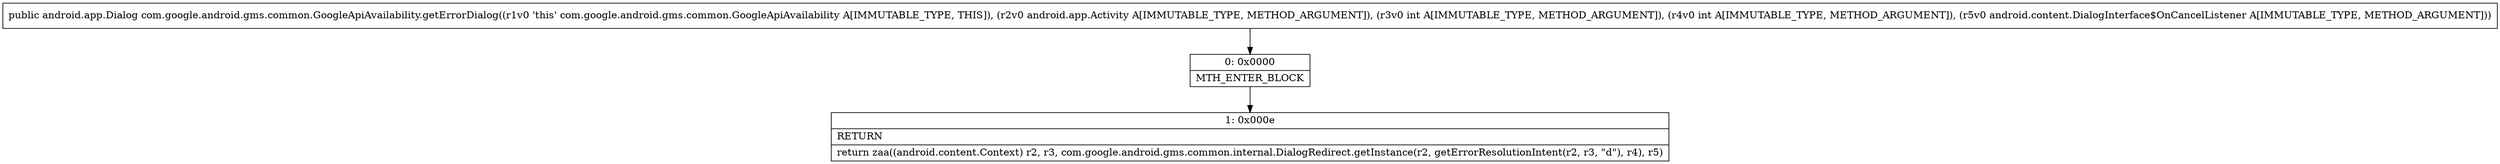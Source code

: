 digraph "CFG forcom.google.android.gms.common.GoogleApiAvailability.getErrorDialog(Landroid\/app\/Activity;IILandroid\/content\/DialogInterface$OnCancelListener;)Landroid\/app\/Dialog;" {
Node_0 [shape=record,label="{0\:\ 0x0000|MTH_ENTER_BLOCK\l}"];
Node_1 [shape=record,label="{1\:\ 0x000e|RETURN\l|return zaa((android.content.Context) r2, r3, com.google.android.gms.common.internal.DialogRedirect.getInstance(r2, getErrorResolutionIntent(r2, r3, \"d\"), r4), r5)\l}"];
MethodNode[shape=record,label="{public android.app.Dialog com.google.android.gms.common.GoogleApiAvailability.getErrorDialog((r1v0 'this' com.google.android.gms.common.GoogleApiAvailability A[IMMUTABLE_TYPE, THIS]), (r2v0 android.app.Activity A[IMMUTABLE_TYPE, METHOD_ARGUMENT]), (r3v0 int A[IMMUTABLE_TYPE, METHOD_ARGUMENT]), (r4v0 int A[IMMUTABLE_TYPE, METHOD_ARGUMENT]), (r5v0 android.content.DialogInterface$OnCancelListener A[IMMUTABLE_TYPE, METHOD_ARGUMENT])) }"];
MethodNode -> Node_0;
Node_0 -> Node_1;
}

